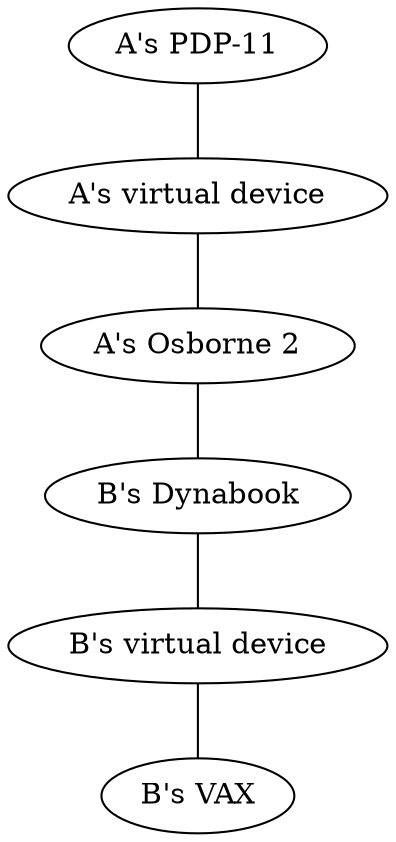 graph {
A1 [label="A's PDP-11"]
AV [label="A's virtual device"]
A2 [label="A's Osborne 2"]
B1 [label="B's Dynabook"]
BV [label="B's virtual device"]
B2 [label="B's VAX"]
A1 -- AV
AV -- A2
A2 -- B1
B1 -- BV
BV -- B2
}
